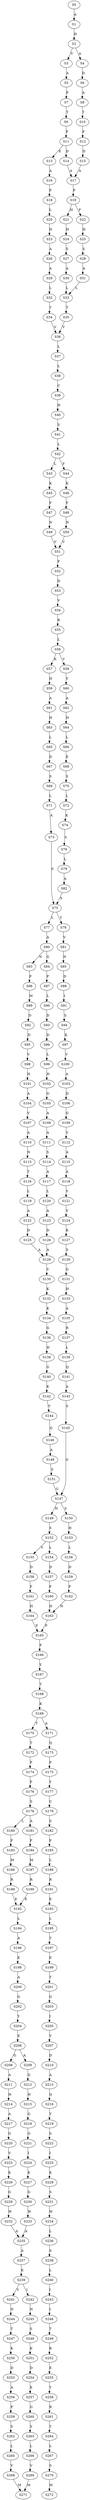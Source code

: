 strict digraph  {
	S0 -> S1 [ label = A ];
	S1 -> S2 [ label = H ];
	S2 -> S3 [ label = V ];
	S2 -> S4 [ label = A ];
	S3 -> S5 [ label = A ];
	S4 -> S6 [ label = D ];
	S5 -> S7 [ label = P ];
	S6 -> S8 [ label = A ];
	S7 -> S9 [ label = T ];
	S8 -> S10 [ label = T ];
	S9 -> S11 [ label = F ];
	S10 -> S12 [ label = F ];
	S11 -> S13 [ label = E ];
	S11 -> S14 [ label = D ];
	S12 -> S15 [ label = D ];
	S13 -> S16 [ label = A ];
	S14 -> S17 [ label = A ];
	S15 -> S17 [ label = A ];
	S16 -> S18 [ label = P ];
	S17 -> S19 [ label = P ];
	S18 -> S20 [ label = L ];
	S19 -> S21 [ label = H ];
	S19 -> S22 [ label = F ];
	S20 -> S23 [ label = H ];
	S21 -> S24 [ label = H ];
	S22 -> S25 [ label = H ];
	S23 -> S26 [ label = A ];
	S24 -> S27 [ label = S ];
	S25 -> S28 [ label = S ];
	S26 -> S29 [ label = A ];
	S27 -> S30 [ label = A ];
	S28 -> S31 [ label = A ];
	S29 -> S32 [ label = L ];
	S30 -> S33 [ label = L ];
	S31 -> S33 [ label = L ];
	S32 -> S34 [ label = T ];
	S33 -> S35 [ label = T ];
	S34 -> S36 [ label = V ];
	S35 -> S36 [ label = V ];
	S36 -> S37 [ label = L ];
	S37 -> S38 [ label = L ];
	S38 -> S39 [ label = C ];
	S39 -> S40 [ label = H ];
	S40 -> S41 [ label = S ];
	S41 -> S42 [ label = L ];
	S42 -> S43 [ label = L ];
	S42 -> S44 [ label = F ];
	S43 -> S45 [ label = K ];
	S44 -> S46 [ label = K ];
	S45 -> S47 [ label = F ];
	S46 -> S48 [ label = F ];
	S47 -> S49 [ label = N ];
	S48 -> S50 [ label = N ];
	S49 -> S51 [ label = V ];
	S50 -> S51 [ label = V ];
	S51 -> S52 [ label = P ];
	S52 -> S53 [ label = D ];
	S53 -> S54 [ label = V ];
	S54 -> S55 [ label = R ];
	S55 -> S56 [ label = L ];
	S56 -> S57 [ label = K ];
	S56 -> S58 [ label = V ];
	S57 -> S59 [ label = H ];
	S58 -> S60 [ label = Y ];
	S59 -> S61 [ label = A ];
	S60 -> S62 [ label = A ];
	S61 -> S63 [ label = H ];
	S62 -> S64 [ label = H ];
	S63 -> S65 [ label = L ];
	S64 -> S66 [ label = L ];
	S65 -> S67 [ label = D ];
	S66 -> S68 [ label = E ];
	S67 -> S69 [ label = S ];
	S68 -> S70 [ label = S ];
	S69 -> S71 [ label = L ];
	S70 -> S72 [ label = L ];
	S71 -> S73 [ label = A ];
	S72 -> S74 [ label = K ];
	S73 -> S75 [ label = S ];
	S74 -> S76 [ label = S ];
	S75 -> S77 [ label = L ];
	S75 -> S78 [ label = T ];
	S76 -> S79 [ label = L ];
	S77 -> S80 [ label = A ];
	S78 -> S81 [ label = V ];
	S79 -> S82 [ label = A ];
	S80 -> S83 [ label = N ];
	S80 -> S84 [ label = G ];
	S81 -> S85 [ label = N ];
	S82 -> S75 [ label = S ];
	S83 -> S86 [ label = P ];
	S84 -> S87 [ label = P ];
	S85 -> S88 [ label = D ];
	S86 -> S89 [ label = M ];
	S87 -> S90 [ label = L ];
	S88 -> S91 [ label = I ];
	S89 -> S92 [ label = D ];
	S90 -> S93 [ label = D ];
	S91 -> S94 [ label = S ];
	S92 -> S95 [ label = D ];
	S93 -> S96 [ label = D ];
	S94 -> S97 [ label = K ];
	S95 -> S98 [ label = V ];
	S96 -> S99 [ label = L ];
	S97 -> S100 [ label = V ];
	S98 -> S101 [ label = H ];
	S99 -> S102 [ label = H ];
	S100 -> S103 [ label = A ];
	S101 -> S104 [ label = A ];
	S102 -> S105 [ label = G ];
	S103 -> S106 [ label = D ];
	S104 -> S107 [ label = V ];
	S105 -> S108 [ label = A ];
	S106 -> S109 [ label = G ];
	S107 -> S110 [ label = A ];
	S108 -> S111 [ label = A ];
	S109 -> S112 [ label = V ];
	S110 -> S113 [ label = N ];
	S111 -> S114 [ label = S ];
	S112 -> S115 [ label = A ];
	S113 -> S116 [ label = T ];
	S114 -> S117 [ label = A ];
	S115 -> S118 [ label = A ];
	S116 -> S119 [ label = L ];
	S117 -> S120 [ label = L ];
	S118 -> S121 [ label = V ];
	S119 -> S122 [ label = A ];
	S120 -> S123 [ label = A ];
	S121 -> S124 [ label = V ];
	S122 -> S125 [ label = D ];
	S123 -> S126 [ label = D ];
	S124 -> S127 [ label = K ];
	S125 -> S128 [ label = A ];
	S126 -> S128 [ label = A ];
	S127 -> S129 [ label = S ];
	S128 -> S130 [ label = V ];
	S129 -> S131 [ label = G ];
	S130 -> S132 [ label = K ];
	S131 -> S133 [ label = H ];
	S132 -> S134 [ label = K ];
	S133 -> S135 [ label = A ];
	S134 -> S136 [ label = G ];
	S135 -> S137 [ label = R ];
	S136 -> S138 [ label = H ];
	S137 -> S139 [ label = L ];
	S138 -> S140 [ label = G ];
	S139 -> S141 [ label = Q ];
	S140 -> S142 [ label = K ];
	S141 -> S143 [ label = A ];
	S142 -> S144 [ label = V ];
	S143 -> S145 [ label = S ];
	S144 -> S146 [ label = Q ];
	S145 -> S147 [ label = G ];
	S146 -> S148 [ label = A ];
	S147 -> S149 [ label = H ];
	S147 -> S150 [ label = S ];
	S148 -> S151 [ label = S ];
	S149 -> S152 [ label = S ];
	S150 -> S153 [ label = H ];
	S151 -> S147 [ label = G ];
	S152 -> S154 [ label = L ];
	S152 -> S155 [ label = V ];
	S153 -> S156 [ label = L ];
	S154 -> S157 [ label = D ];
	S155 -> S158 [ label = D ];
	S156 -> S159 [ label = D ];
	S157 -> S160 [ label = F ];
	S158 -> S161 [ label = F ];
	S159 -> S162 [ label = F ];
	S160 -> S163 [ label = H ];
	S161 -> S164 [ label = H ];
	S162 -> S163 [ label = H ];
	S163 -> S165 [ label = P ];
	S164 -> S165 [ label = P ];
	S165 -> S166 [ label = F ];
	S166 -> S167 [ label = Y ];
	S167 -> S168 [ label = T ];
	S168 -> S169 [ label = K ];
	S169 -> S170 [ label = T ];
	S169 -> S171 [ label = A ];
	S170 -> S172 [ label = T ];
	S171 -> S173 [ label = Q ];
	S172 -> S174 [ label = P ];
	S173 -> S175 [ label = P ];
	S174 -> S176 [ label = F ];
	S175 -> S177 [ label = Y ];
	S176 -> S178 [ label = S ];
	S177 -> S179 [ label = C ];
	S178 -> S180 [ label = L ];
	S178 -> S181 [ label = A ];
	S179 -> S182 [ label = S ];
	S180 -> S183 [ label = F ];
	S181 -> S184 [ label = F ];
	S182 -> S185 [ label = F ];
	S183 -> S186 [ label = M ];
	S184 -> S187 [ label = M ];
	S185 -> S188 [ label = L ];
	S186 -> S189 [ label = R ];
	S187 -> S190 [ label = R ];
	S188 -> S191 [ label = R ];
	S189 -> S192 [ label = E ];
	S190 -> S192 [ label = E ];
	S191 -> S193 [ label = E ];
	S192 -> S194 [ label = L ];
	S193 -> S195 [ label = L ];
	S194 -> S196 [ label = A ];
	S195 -> S197 [ label = T ];
	S196 -> S198 [ label = E ];
	S197 -> S199 [ label = E ];
	S198 -> S200 [ label = A ];
	S199 -> S201 [ label = T ];
	S200 -> S202 [ label = G ];
	S201 -> S203 [ label = G ];
	S202 -> S204 [ label = Y ];
	S203 -> S205 [ label = I ];
	S204 -> S206 [ label = E ];
	S205 -> S207 [ label = V ];
	S206 -> S208 [ label = G ];
	S206 -> S209 [ label = A ];
	S207 -> S210 [ label = D ];
	S208 -> S211 [ label = A ];
	S209 -> S212 [ label = G ];
	S210 -> S213 [ label = A ];
	S211 -> S214 [ label = H ];
	S212 -> S215 [ label = H ];
	S213 -> S216 [ label = Q ];
	S214 -> S217 [ label = A ];
	S215 -> S218 [ label = G ];
	S216 -> S219 [ label = T ];
	S217 -> S220 [ label = G ];
	S218 -> S221 [ label = G ];
	S219 -> S222 [ label = S ];
	S220 -> S223 [ label = V ];
	S221 -> S224 [ label = I ];
	S222 -> S225 [ label = I ];
	S223 -> S226 [ label = K ];
	S224 -> S227 [ label = K ];
	S225 -> S228 [ label = K ];
	S226 -> S229 [ label = G ];
	S227 -> S230 [ label = G ];
	S228 -> S231 [ label = S ];
	S229 -> S232 [ label = W ];
	S230 -> S233 [ label = W ];
	S231 -> S234 [ label = W ];
	S232 -> S235 [ label = A ];
	S233 -> S235 [ label = A ];
	S234 -> S236 [ label = L ];
	S235 -> S237 [ label = A ];
	S236 -> S238 [ label = S ];
	S237 -> S239 [ label = K ];
	S238 -> S240 [ label = L ];
	S239 -> S241 [ label = V ];
	S239 -> S242 [ label = I ];
	S240 -> S243 [ label = I ];
	S241 -> S244 [ label = N ];
	S242 -> S245 [ label = N ];
	S243 -> S246 [ label = I ];
	S244 -> S247 [ label = T ];
	S245 -> S248 [ label = S ];
	S246 -> S249 [ label = T ];
	S247 -> S250 [ label = K ];
	S248 -> S251 [ label = K ];
	S249 -> S252 [ label = R ];
	S250 -> S253 [ label = D ];
	S251 -> S254 [ label = D ];
	S252 -> S255 [ label = E ];
	S253 -> S256 [ label = A ];
	S254 -> S257 [ label = E ];
	S255 -> S258 [ label = T ];
	S256 -> S259 [ label = P ];
	S257 -> S260 [ label = G ];
	S258 -> S261 [ label = R ];
	S259 -> S262 [ label = S ];
	S260 -> S263 [ label = S ];
	S261 -> S264 [ label = T ];
	S262 -> S265 [ label = L ];
	S263 -> S266 [ label = L ];
	S264 -> S267 [ label = L ];
	S265 -> S268 [ label = V ];
	S266 -> S269 [ label = V ];
	S267 -> S270 [ label = S ];
	S268 -> S271 [ label = M ];
	S269 -> S271 [ label = M ];
	S270 -> S272 [ label = M ];
}
